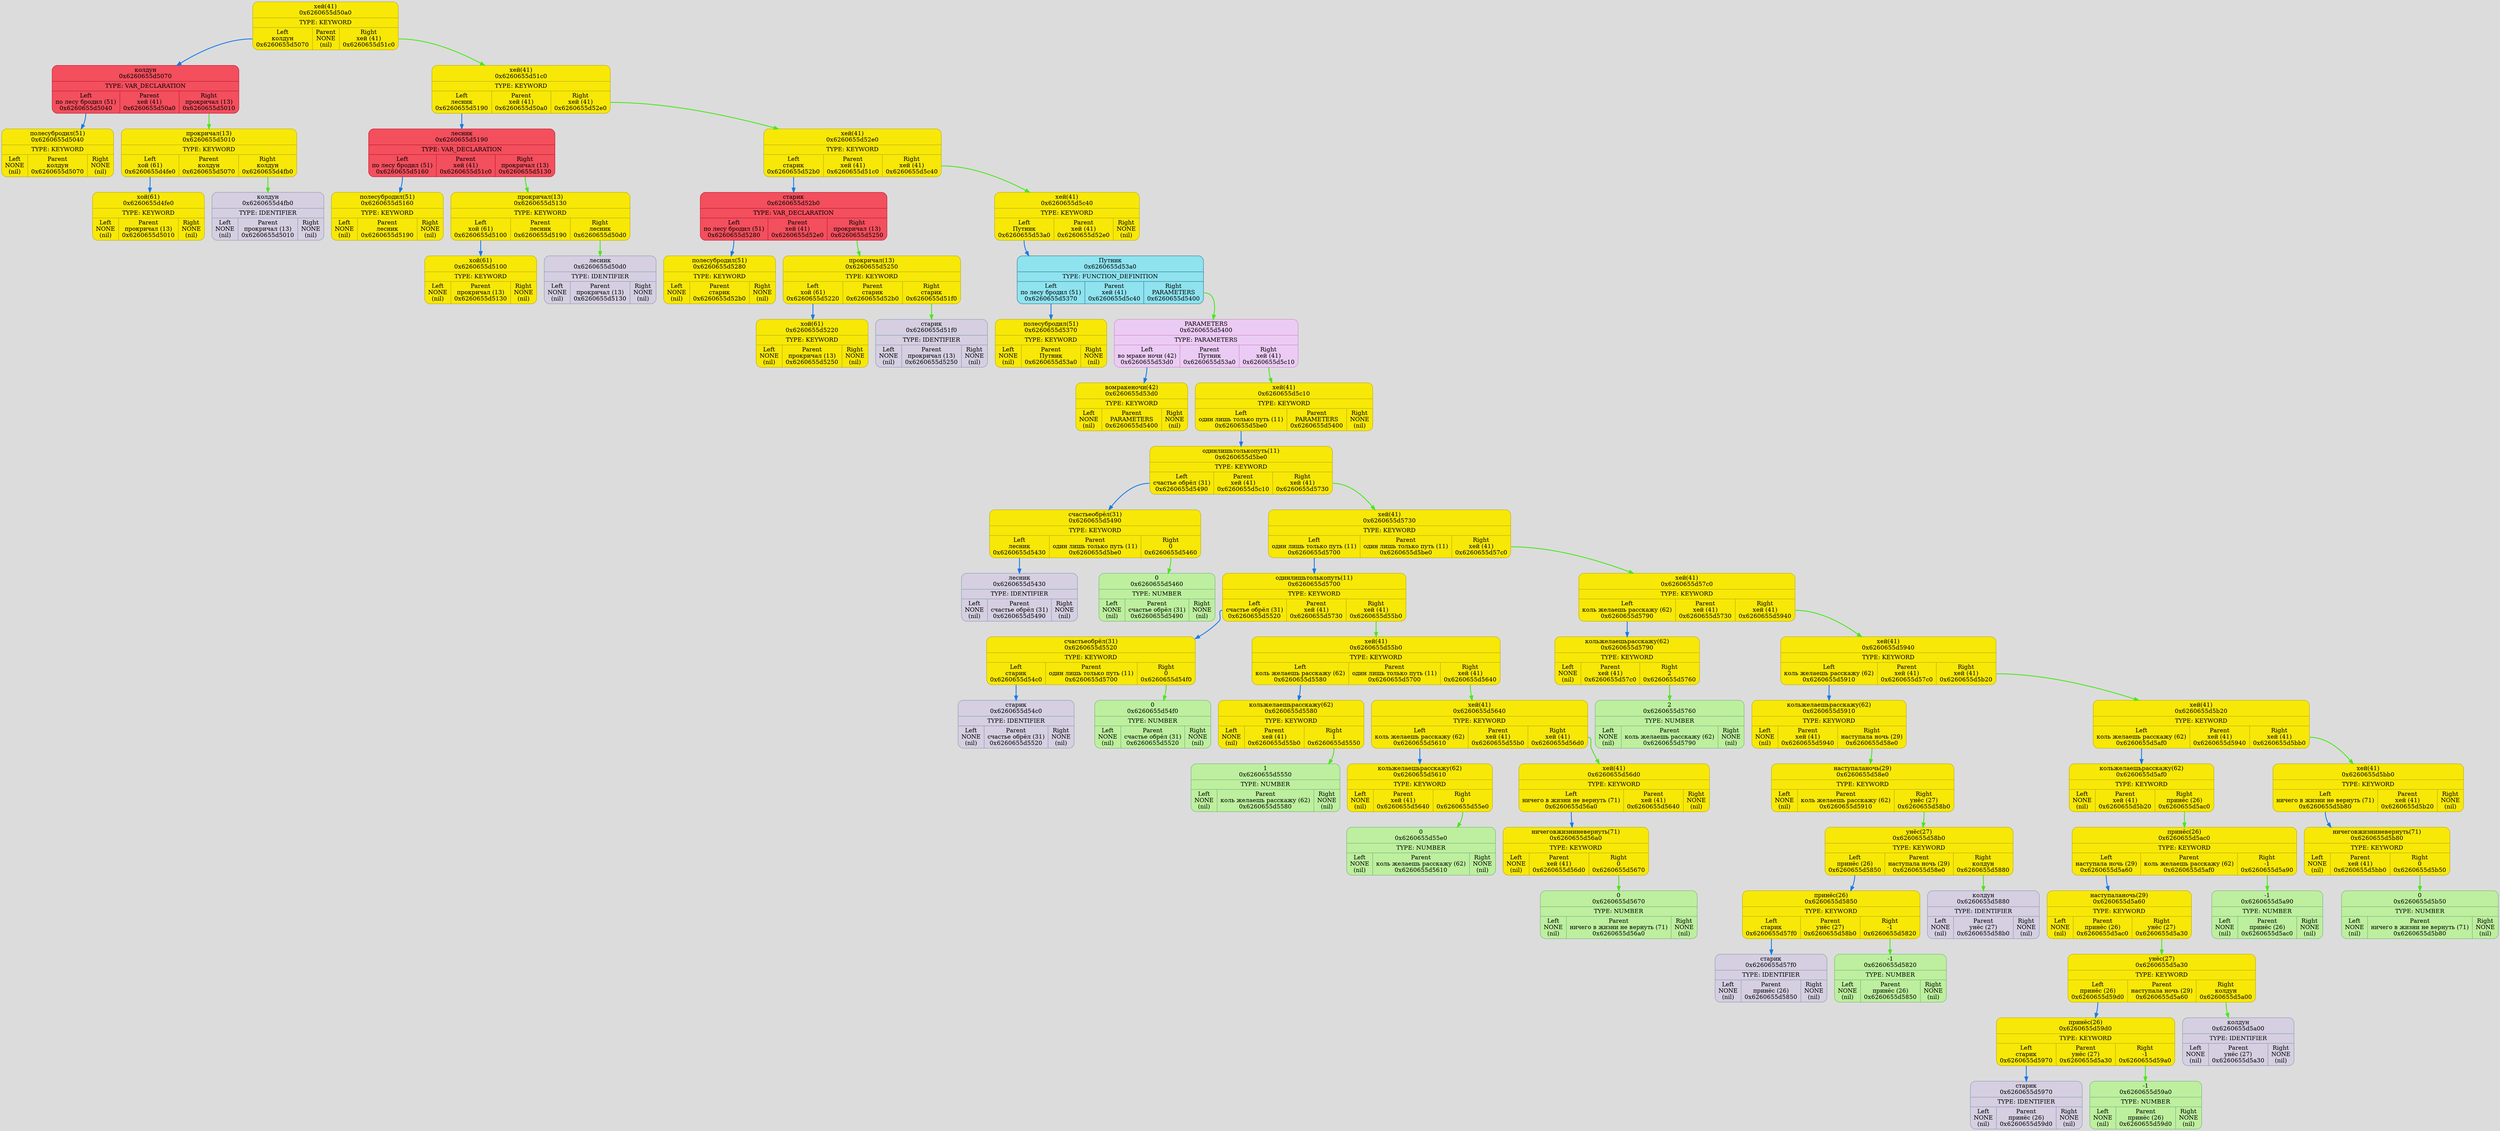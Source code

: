 digraph {
	fontname = "UbuntuMono";
	bgcolor = "#DCDCDC";

	node0x6260655d50a0 [ shape = Mrecord; style = filled; fillcolor = "#F8E807"; color = "#B6AA05"; fontcolor = "#000000"; label = " { хей (41)\n0x6260655d50a0 | TYPE: KEYWORD| { <left> Left\nколдун\n0x6260655d5070 | Parent\nNONE\n(nil) | <right> Right\nхей (41)\n0x6260655d51c0 } } "; ];
	node0x6260655d50a0:<left> -> node0x6260655d5070 [ style = "bold"; color = "#187AE8"; label = ""; ];
	node0x6260655d5070 [ shape = Mrecord; style = filled; fillcolor = "#F34F5D"; color = "#BD132F"; fontcolor = "#000000"; label = " { колдун\n0x6260655d5070 | TYPE: VAR_DECLARATION| { <left> Left\nпо лесу бродил (51)\n0x6260655d5040 | Parent\nхей (41)\n0x6260655d50a0 | <right> Right\nпрокричал (13)\n0x6260655d5010 } } "; ];
	node0x6260655d5070:<left> -> node0x6260655d5040 [ style = "bold"; color = "#187AE8"; label = ""; ];
	node0x6260655d5040 [ shape = Mrecord; style = filled; fillcolor = "#F8E807"; color = "#B6AA05"; fontcolor = "#000000"; label = " { по лесу бродил (51)\n0x6260655d5040 | TYPE: KEYWORD| { <left> Left\nNONE\n(nil) | Parent\nколдун\n0x6260655d5070 | <right> Right\nNONE\n(nil) } } "; ];
	node0x6260655d5010 [ shape = Mrecord; style = filled; fillcolor = "#F8E807"; color = "#B6AA05"; fontcolor = "#000000"; label = " { прокричал (13)\n0x6260655d5010 | TYPE: KEYWORD| { <left> Left\nхой (61)\n0x6260655d4fe0 | Parent\nколдун\n0x6260655d5070 | <right> Right\nколдун\n0x6260655d4fb0 } } "; ];
	node0x6260655d5010:<left> -> node0x6260655d4fe0 [ style = "bold"; color = "#187AE8"; label = ""; ];
	node0x6260655d4fe0 [ shape = Mrecord; style = filled; fillcolor = "#F8E807"; color = "#B6AA05"; fontcolor = "#000000"; label = " { хой (61)\n0x6260655d4fe0 | TYPE: KEYWORD| { <left> Left\nNONE\n(nil) | Parent\nпрокричал (13)\n0x6260655d5010 | <right> Right\nNONE\n(nil) } } "; ];
	node0x6260655d4fb0 [ shape = Mrecord; style = filled; fillcolor = "#D5CFE1"; color = "#8797b2"; fontcolor = "#000000"; label = " { колдун\n0x6260655d4fb0 | TYPE: IDENTIFIER| { <left> Left\nNONE\n(nil) | Parent\nпрокричал (13)\n0x6260655d5010 | <right> Right\nNONE\n(nil) } } "; ];
	node0x6260655d5010:<right> -> node0x6260655d4fb0 [ style = "bold"; color = "#48E818"; label = ""; ];
	node0x6260655d5070:<right> -> node0x6260655d5010 [ style = "bold"; color = "#48E818"; label = ""; ];
	node0x6260655d51c0 [ shape = Mrecord; style = filled; fillcolor = "#F8E807"; color = "#B6AA05"; fontcolor = "#000000"; label = " { хей (41)\n0x6260655d51c0 | TYPE: KEYWORD| { <left> Left\nлесник\n0x6260655d5190 | Parent\nхей (41)\n0x6260655d50a0 | <right> Right\nхей (41)\n0x6260655d52e0 } } "; ];
	node0x6260655d51c0:<left> -> node0x6260655d5190 [ style = "bold"; color = "#187AE8"; label = ""; ];
	node0x6260655d5190 [ shape = Mrecord; style = filled; fillcolor = "#F34F5D"; color = "#BD132F"; fontcolor = "#000000"; label = " { лесник\n0x6260655d5190 | TYPE: VAR_DECLARATION| { <left> Left\nпо лесу бродил (51)\n0x6260655d5160 | Parent\nхей (41)\n0x6260655d51c0 | <right> Right\nпрокричал (13)\n0x6260655d5130 } } "; ];
	node0x6260655d5190:<left> -> node0x6260655d5160 [ style = "bold"; color = "#187AE8"; label = ""; ];
	node0x6260655d5160 [ shape = Mrecord; style = filled; fillcolor = "#F8E807"; color = "#B6AA05"; fontcolor = "#000000"; label = " { по лесу бродил (51)\n0x6260655d5160 | TYPE: KEYWORD| { <left> Left\nNONE\n(nil) | Parent\nлесник\n0x6260655d5190 | <right> Right\nNONE\n(nil) } } "; ];
	node0x6260655d5130 [ shape = Mrecord; style = filled; fillcolor = "#F8E807"; color = "#B6AA05"; fontcolor = "#000000"; label = " { прокричал (13)\n0x6260655d5130 | TYPE: KEYWORD| { <left> Left\nхой (61)\n0x6260655d5100 | Parent\nлесник\n0x6260655d5190 | <right> Right\nлесник\n0x6260655d50d0 } } "; ];
	node0x6260655d5130:<left> -> node0x6260655d5100 [ style = "bold"; color = "#187AE8"; label = ""; ];
	node0x6260655d5100 [ shape = Mrecord; style = filled; fillcolor = "#F8E807"; color = "#B6AA05"; fontcolor = "#000000"; label = " { хой (61)\n0x6260655d5100 | TYPE: KEYWORD| { <left> Left\nNONE\n(nil) | Parent\nпрокричал (13)\n0x6260655d5130 | <right> Right\nNONE\n(nil) } } "; ];
	node0x6260655d50d0 [ shape = Mrecord; style = filled; fillcolor = "#D5CFE1"; color = "#8797b2"; fontcolor = "#000000"; label = " { лесник\n0x6260655d50d0 | TYPE: IDENTIFIER| { <left> Left\nNONE\n(nil) | Parent\nпрокричал (13)\n0x6260655d5130 | <right> Right\nNONE\n(nil) } } "; ];
	node0x6260655d5130:<right> -> node0x6260655d50d0 [ style = "bold"; color = "#48E818"; label = ""; ];
	node0x6260655d5190:<right> -> node0x6260655d5130 [ style = "bold"; color = "#48E818"; label = ""; ];
	node0x6260655d52e0 [ shape = Mrecord; style = filled; fillcolor = "#F8E807"; color = "#B6AA05"; fontcolor = "#000000"; label = " { хей (41)\n0x6260655d52e0 | TYPE: KEYWORD| { <left> Left\nстарик\n0x6260655d52b0 | Parent\nхей (41)\n0x6260655d51c0 | <right> Right\nхей (41)\n0x6260655d5c40 } } "; ];
	node0x6260655d52e0:<left> -> node0x6260655d52b0 [ style = "bold"; color = "#187AE8"; label = ""; ];
	node0x6260655d52b0 [ shape = Mrecord; style = filled; fillcolor = "#F34F5D"; color = "#BD132F"; fontcolor = "#000000"; label = " { старик\n0x6260655d52b0 | TYPE: VAR_DECLARATION| { <left> Left\nпо лесу бродил (51)\n0x6260655d5280 | Parent\nхей (41)\n0x6260655d52e0 | <right> Right\nпрокричал (13)\n0x6260655d5250 } } "; ];
	node0x6260655d52b0:<left> -> node0x6260655d5280 [ style = "bold"; color = "#187AE8"; label = ""; ];
	node0x6260655d5280 [ shape = Mrecord; style = filled; fillcolor = "#F8E807"; color = "#B6AA05"; fontcolor = "#000000"; label = " { по лесу бродил (51)\n0x6260655d5280 | TYPE: KEYWORD| { <left> Left\nNONE\n(nil) | Parent\nстарик\n0x6260655d52b0 | <right> Right\nNONE\n(nil) } } "; ];
	node0x6260655d5250 [ shape = Mrecord; style = filled; fillcolor = "#F8E807"; color = "#B6AA05"; fontcolor = "#000000"; label = " { прокричал (13)\n0x6260655d5250 | TYPE: KEYWORD| { <left> Left\nхой (61)\n0x6260655d5220 | Parent\nстарик\n0x6260655d52b0 | <right> Right\nстарик\n0x6260655d51f0 } } "; ];
	node0x6260655d5250:<left> -> node0x6260655d5220 [ style = "bold"; color = "#187AE8"; label = ""; ];
	node0x6260655d5220 [ shape = Mrecord; style = filled; fillcolor = "#F8E807"; color = "#B6AA05"; fontcolor = "#000000"; label = " { хой (61)\n0x6260655d5220 | TYPE: KEYWORD| { <left> Left\nNONE\n(nil) | Parent\nпрокричал (13)\n0x6260655d5250 | <right> Right\nNONE\n(nil) } } "; ];
	node0x6260655d51f0 [ shape = Mrecord; style = filled; fillcolor = "#D5CFE1"; color = "#8797b2"; fontcolor = "#000000"; label = " { старик\n0x6260655d51f0 | TYPE: IDENTIFIER| { <left> Left\nNONE\n(nil) | Parent\nпрокричал (13)\n0x6260655d5250 | <right> Right\nNONE\n(nil) } } "; ];
	node0x6260655d5250:<right> -> node0x6260655d51f0 [ style = "bold"; color = "#48E818"; label = ""; ];
	node0x6260655d52b0:<right> -> node0x6260655d5250 [ style = "bold"; color = "#48E818"; label = ""; ];
	node0x6260655d5c40 [ shape = Mrecord; style = filled; fillcolor = "#F8E807"; color = "#B6AA05"; fontcolor = "#000000"; label = " { хей (41)\n0x6260655d5c40 | TYPE: KEYWORD| { <left> Left\nПутник\n0x6260655d53a0 | Parent\nхей (41)\n0x6260655d52e0 | <right> Right\nNONE\n(nil) } } "; ];
	node0x6260655d5c40:<left> -> node0x6260655d53a0 [ style = "bold"; color = "#187AE8"; label = ""; ];
	node0x6260655d53a0 [ shape = Mrecord; style = filled; fillcolor = "#8EE3EF"; color = "#37718E"; fontcolor = "#000000"; label = " { Путник\n0x6260655d53a0 | TYPE: FUNCTION_DEFINITION| { <left> Left\nпо лесу бродил (51)\n0x6260655d5370 | Parent\nхей (41)\n0x6260655d5c40 | <right> Right\nPARAMETERS\n0x6260655d5400 } } "; ];
	node0x6260655d53a0:<left> -> node0x6260655d5370 [ style = "bold"; color = "#187AE8"; label = ""; ];
	node0x6260655d5370 [ shape = Mrecord; style = filled; fillcolor = "#F8E807"; color = "#B6AA05"; fontcolor = "#000000"; label = " { по лесу бродил (51)\n0x6260655d5370 | TYPE: KEYWORD| { <left> Left\nNONE\n(nil) | Parent\nПутник\n0x6260655d53a0 | <right> Right\nNONE\n(nil) } } "; ];
	node0x6260655d5400 [ shape = Mrecord; style = filled; fillcolor = "#EBCBF4"; color = "#C986C3"; fontcolor = "#000000"; label = " { PARAMETERS\n0x6260655d5400 | TYPE: PARAMETERS| { <left> Left\nво мраке ночи (42)\n0x6260655d53d0 | Parent\nПутник\n0x6260655d53a0 | <right> Right\nхей (41)\n0x6260655d5c10 } } "; ];
	node0x6260655d5400:<left> -> node0x6260655d53d0 [ style = "bold"; color = "#187AE8"; label = ""; ];
	node0x6260655d53d0 [ shape = Mrecord; style = filled; fillcolor = "#F8E807"; color = "#B6AA05"; fontcolor = "#000000"; label = " { во мраке ночи (42)\n0x6260655d53d0 | TYPE: KEYWORD| { <left> Left\nNONE\n(nil) | Parent\nPARAMETERS\n0x6260655d5400 | <right> Right\nNONE\n(nil) } } "; ];
	node0x6260655d5c10 [ shape = Mrecord; style = filled; fillcolor = "#F8E807"; color = "#B6AA05"; fontcolor = "#000000"; label = " { хей (41)\n0x6260655d5c10 | TYPE: KEYWORD| { <left> Left\nодин лишь только путь (11)\n0x6260655d5be0 | Parent\nPARAMETERS\n0x6260655d5400 | <right> Right\nNONE\n(nil) } } "; ];
	node0x6260655d5c10:<left> -> node0x6260655d5be0 [ style = "bold"; color = "#187AE8"; label = ""; ];
	node0x6260655d5be0 [ shape = Mrecord; style = filled; fillcolor = "#F8E807"; color = "#B6AA05"; fontcolor = "#000000"; label = " { один лишь только путь (11)\n0x6260655d5be0 | TYPE: KEYWORD| { <left> Left\nсчастье обрёл (31)\n0x6260655d5490 | Parent\nхей (41)\n0x6260655d5c10 | <right> Right\nхей (41)\n0x6260655d5730 } } "; ];
	node0x6260655d5be0:<left> -> node0x6260655d5490 [ style = "bold"; color = "#187AE8"; label = ""; ];
	node0x6260655d5490 [ shape = Mrecord; style = filled; fillcolor = "#F8E807"; color = "#B6AA05"; fontcolor = "#000000"; label = " { счастье обрёл (31)\n0x6260655d5490 | TYPE: KEYWORD| { <left> Left\nлесник\n0x6260655d5430 | Parent\nодин лишь только путь (11)\n0x6260655d5be0 | <right> Right\n0\n0x6260655d5460 } } "; ];
	node0x6260655d5490:<left> -> node0x6260655d5430 [ style = "bold"; color = "#187AE8"; label = ""; ];
	node0x6260655d5430 [ shape = Mrecord; style = filled; fillcolor = "#D5CFE1"; color = "#8797b2"; fontcolor = "#000000"; label = " { лесник\n0x6260655d5430 | TYPE: IDENTIFIER| { <left> Left\nNONE\n(nil) | Parent\nсчастье обрёл (31)\n0x6260655d5490 | <right> Right\nNONE\n(nil) } } "; ];
	node0x6260655d5460 [ shape = Mrecord; style = filled; fillcolor = "#BDEF9E"; color = "#74AF80"; fontcolor = "#000000"; label = " { 0\n0x6260655d5460 | TYPE: NUMBER| { <left> Left\nNONE\n(nil) | Parent\nсчастье обрёл (31)\n0x6260655d5490 | <right> Right\nNONE\n(nil) } } "; ];
	node0x6260655d5490:<right> -> node0x6260655d5460 [ style = "bold"; color = "#48E818"; label = ""; ];
	node0x6260655d5730 [ shape = Mrecord; style = filled; fillcolor = "#F8E807"; color = "#B6AA05"; fontcolor = "#000000"; label = " { хей (41)\n0x6260655d5730 | TYPE: KEYWORD| { <left> Left\nодин лишь только путь (11)\n0x6260655d5700 | Parent\nодин лишь только путь (11)\n0x6260655d5be0 | <right> Right\nхей (41)\n0x6260655d57c0 } } "; ];
	node0x6260655d5730:<left> -> node0x6260655d5700 [ style = "bold"; color = "#187AE8"; label = ""; ];
	node0x6260655d5700 [ shape = Mrecord; style = filled; fillcolor = "#F8E807"; color = "#B6AA05"; fontcolor = "#000000"; label = " { один лишь только путь (11)\n0x6260655d5700 | TYPE: KEYWORD| { <left> Left\nсчастье обрёл (31)\n0x6260655d5520 | Parent\nхей (41)\n0x6260655d5730 | <right> Right\nхей (41)\n0x6260655d55b0 } } "; ];
	node0x6260655d5700:<left> -> node0x6260655d5520 [ style = "bold"; color = "#187AE8"; label = ""; ];
	node0x6260655d5520 [ shape = Mrecord; style = filled; fillcolor = "#F8E807"; color = "#B6AA05"; fontcolor = "#000000"; label = " { счастье обрёл (31)\n0x6260655d5520 | TYPE: KEYWORD| { <left> Left\nстарик\n0x6260655d54c0 | Parent\nодин лишь только путь (11)\n0x6260655d5700 | <right> Right\n0\n0x6260655d54f0 } } "; ];
	node0x6260655d5520:<left> -> node0x6260655d54c0 [ style = "bold"; color = "#187AE8"; label = ""; ];
	node0x6260655d54c0 [ shape = Mrecord; style = filled; fillcolor = "#D5CFE1"; color = "#8797b2"; fontcolor = "#000000"; label = " { старик\n0x6260655d54c0 | TYPE: IDENTIFIER| { <left> Left\nNONE\n(nil) | Parent\nсчастье обрёл (31)\n0x6260655d5520 | <right> Right\nNONE\n(nil) } } "; ];
	node0x6260655d54f0 [ shape = Mrecord; style = filled; fillcolor = "#BDEF9E"; color = "#74AF80"; fontcolor = "#000000"; label = " { 0\n0x6260655d54f0 | TYPE: NUMBER| { <left> Left\nNONE\n(nil) | Parent\nсчастье обрёл (31)\n0x6260655d5520 | <right> Right\nNONE\n(nil) } } "; ];
	node0x6260655d5520:<right> -> node0x6260655d54f0 [ style = "bold"; color = "#48E818"; label = ""; ];
	node0x6260655d55b0 [ shape = Mrecord; style = filled; fillcolor = "#F8E807"; color = "#B6AA05"; fontcolor = "#000000"; label = " { хей (41)\n0x6260655d55b0 | TYPE: KEYWORD| { <left> Left\nколь желаешь расскажу (62)\n0x6260655d5580 | Parent\nодин лишь только путь (11)\n0x6260655d5700 | <right> Right\nхей (41)\n0x6260655d5640 } } "; ];
	node0x6260655d55b0:<left> -> node0x6260655d5580 [ style = "bold"; color = "#187AE8"; label = ""; ];
	node0x6260655d5580 [ shape = Mrecord; style = filled; fillcolor = "#F8E807"; color = "#B6AA05"; fontcolor = "#000000"; label = " { коль желаешь расскажу (62)\n0x6260655d5580 | TYPE: KEYWORD| { <left> Left\nNONE\n(nil) | Parent\nхей (41)\n0x6260655d55b0 | <right> Right\n1\n0x6260655d5550 } } "; ];
	node0x6260655d5550 [ shape = Mrecord; style = filled; fillcolor = "#BDEF9E"; color = "#74AF80"; fontcolor = "#000000"; label = " { 1\n0x6260655d5550 | TYPE: NUMBER| { <left> Left\nNONE\n(nil) | Parent\nколь желаешь расскажу (62)\n0x6260655d5580 | <right> Right\nNONE\n(nil) } } "; ];
	node0x6260655d5580:<right> -> node0x6260655d5550 [ style = "bold"; color = "#48E818"; label = ""; ];
	node0x6260655d5640 [ shape = Mrecord; style = filled; fillcolor = "#F8E807"; color = "#B6AA05"; fontcolor = "#000000"; label = " { хей (41)\n0x6260655d5640 | TYPE: KEYWORD| { <left> Left\nколь желаешь расскажу (62)\n0x6260655d5610 | Parent\nхей (41)\n0x6260655d55b0 | <right> Right\nхей (41)\n0x6260655d56d0 } } "; ];
	node0x6260655d5640:<left> -> node0x6260655d5610 [ style = "bold"; color = "#187AE8"; label = ""; ];
	node0x6260655d5610 [ shape = Mrecord; style = filled; fillcolor = "#F8E807"; color = "#B6AA05"; fontcolor = "#000000"; label = " { коль желаешь расскажу (62)\n0x6260655d5610 | TYPE: KEYWORD| { <left> Left\nNONE\n(nil) | Parent\nхей (41)\n0x6260655d5640 | <right> Right\n0\n0x6260655d55e0 } } "; ];
	node0x6260655d55e0 [ shape = Mrecord; style = filled; fillcolor = "#BDEF9E"; color = "#74AF80"; fontcolor = "#000000"; label = " { 0\n0x6260655d55e0 | TYPE: NUMBER| { <left> Left\nNONE\n(nil) | Parent\nколь желаешь расскажу (62)\n0x6260655d5610 | <right> Right\nNONE\n(nil) } } "; ];
	node0x6260655d5610:<right> -> node0x6260655d55e0 [ style = "bold"; color = "#48E818"; label = ""; ];
	node0x6260655d56d0 [ shape = Mrecord; style = filled; fillcolor = "#F8E807"; color = "#B6AA05"; fontcolor = "#000000"; label = " { хей (41)\n0x6260655d56d0 | TYPE: KEYWORD| { <left> Left\nничего в жизни не вернуть (71)\n0x6260655d56a0 | Parent\nхей (41)\n0x6260655d5640 | <right> Right\nNONE\n(nil) } } "; ];
	node0x6260655d56d0:<left> -> node0x6260655d56a0 [ style = "bold"; color = "#187AE8"; label = ""; ];
	node0x6260655d56a0 [ shape = Mrecord; style = filled; fillcolor = "#F8E807"; color = "#B6AA05"; fontcolor = "#000000"; label = " { ничего в жизни не вернуть (71)\n0x6260655d56a0 | TYPE: KEYWORD| { <left> Left\nNONE\n(nil) | Parent\nхей (41)\n0x6260655d56d0 | <right> Right\n0\n0x6260655d5670 } } "; ];
	node0x6260655d5670 [ shape = Mrecord; style = filled; fillcolor = "#BDEF9E"; color = "#74AF80"; fontcolor = "#000000"; label = " { 0\n0x6260655d5670 | TYPE: NUMBER| { <left> Left\nNONE\n(nil) | Parent\nничего в жизни не вернуть (71)\n0x6260655d56a0 | <right> Right\nNONE\n(nil) } } "; ];
	node0x6260655d56a0:<right> -> node0x6260655d5670 [ style = "bold"; color = "#48E818"; label = ""; ];
	node0x6260655d5640:<right> -> node0x6260655d56d0 [ style = "bold"; color = "#48E818"; label = ""; ];
	node0x6260655d55b0:<right> -> node0x6260655d5640 [ style = "bold"; color = "#48E818"; label = ""; ];
	node0x6260655d5700:<right> -> node0x6260655d55b0 [ style = "bold"; color = "#48E818"; label = ""; ];
	node0x6260655d57c0 [ shape = Mrecord; style = filled; fillcolor = "#F8E807"; color = "#B6AA05"; fontcolor = "#000000"; label = " { хей (41)\n0x6260655d57c0 | TYPE: KEYWORD| { <left> Left\nколь желаешь расскажу (62)\n0x6260655d5790 | Parent\nхей (41)\n0x6260655d5730 | <right> Right\nхей (41)\n0x6260655d5940 } } "; ];
	node0x6260655d57c0:<left> -> node0x6260655d5790 [ style = "bold"; color = "#187AE8"; label = ""; ];
	node0x6260655d5790 [ shape = Mrecord; style = filled; fillcolor = "#F8E807"; color = "#B6AA05"; fontcolor = "#000000"; label = " { коль желаешь расскажу (62)\n0x6260655d5790 | TYPE: KEYWORD| { <left> Left\nNONE\n(nil) | Parent\nхей (41)\n0x6260655d57c0 | <right> Right\n2\n0x6260655d5760 } } "; ];
	node0x6260655d5760 [ shape = Mrecord; style = filled; fillcolor = "#BDEF9E"; color = "#74AF80"; fontcolor = "#000000"; label = " { 2\n0x6260655d5760 | TYPE: NUMBER| { <left> Left\nNONE\n(nil) | Parent\nколь желаешь расскажу (62)\n0x6260655d5790 | <right> Right\nNONE\n(nil) } } "; ];
	node0x6260655d5790:<right> -> node0x6260655d5760 [ style = "bold"; color = "#48E818"; label = ""; ];
	node0x6260655d5940 [ shape = Mrecord; style = filled; fillcolor = "#F8E807"; color = "#B6AA05"; fontcolor = "#000000"; label = " { хей (41)\n0x6260655d5940 | TYPE: KEYWORD| { <left> Left\nколь желаешь расскажу (62)\n0x6260655d5910 | Parent\nхей (41)\n0x6260655d57c0 | <right> Right\nхей (41)\n0x6260655d5b20 } } "; ];
	node0x6260655d5940:<left> -> node0x6260655d5910 [ style = "bold"; color = "#187AE8"; label = ""; ];
	node0x6260655d5910 [ shape = Mrecord; style = filled; fillcolor = "#F8E807"; color = "#B6AA05"; fontcolor = "#000000"; label = " { коль желаешь расскажу (62)\n0x6260655d5910 | TYPE: KEYWORD| { <left> Left\nNONE\n(nil) | Parent\nхей (41)\n0x6260655d5940 | <right> Right\nнаступала ночь (29)\n0x6260655d58e0 } } "; ];
	node0x6260655d58e0 [ shape = Mrecord; style = filled; fillcolor = "#F8E807"; color = "#B6AA05"; fontcolor = "#000000"; label = " { наступала ночь (29)\n0x6260655d58e0 | TYPE: KEYWORD| { <left> Left\nNONE\n(nil) | Parent\nколь желаешь расскажу (62)\n0x6260655d5910 | <right> Right\nунёс (27)\n0x6260655d58b0 } } "; ];
	node0x6260655d58b0 [ shape = Mrecord; style = filled; fillcolor = "#F8E807"; color = "#B6AA05"; fontcolor = "#000000"; label = " { унёс (27)\n0x6260655d58b0 | TYPE: KEYWORD| { <left> Left\nпринёс (26)\n0x6260655d5850 | Parent\nнаступала ночь (29)\n0x6260655d58e0 | <right> Right\nколдун\n0x6260655d5880 } } "; ];
	node0x6260655d58b0:<left> -> node0x6260655d5850 [ style = "bold"; color = "#187AE8"; label = ""; ];
	node0x6260655d5850 [ shape = Mrecord; style = filled; fillcolor = "#F8E807"; color = "#B6AA05"; fontcolor = "#000000"; label = " { принёс (26)\n0x6260655d5850 | TYPE: KEYWORD| { <left> Left\nстарик\n0x6260655d57f0 | Parent\nунёс (27)\n0x6260655d58b0 | <right> Right\n-1\n0x6260655d5820 } } "; ];
	node0x6260655d5850:<left> -> node0x6260655d57f0 [ style = "bold"; color = "#187AE8"; label = ""; ];
	node0x6260655d57f0 [ shape = Mrecord; style = filled; fillcolor = "#D5CFE1"; color = "#8797b2"; fontcolor = "#000000"; label = " { старик\n0x6260655d57f0 | TYPE: IDENTIFIER| { <left> Left\nNONE\n(nil) | Parent\nпринёс (26)\n0x6260655d5850 | <right> Right\nNONE\n(nil) } } "; ];
	node0x6260655d5820 [ shape = Mrecord; style = filled; fillcolor = "#BDEF9E"; color = "#74AF80"; fontcolor = "#000000"; label = " { -1\n0x6260655d5820 | TYPE: NUMBER| { <left> Left\nNONE\n(nil) | Parent\nпринёс (26)\n0x6260655d5850 | <right> Right\nNONE\n(nil) } } "; ];
	node0x6260655d5850:<right> -> node0x6260655d5820 [ style = "bold"; color = "#48E818"; label = ""; ];
	node0x6260655d5880 [ shape = Mrecord; style = filled; fillcolor = "#D5CFE1"; color = "#8797b2"; fontcolor = "#000000"; label = " { колдун\n0x6260655d5880 | TYPE: IDENTIFIER| { <left> Left\nNONE\n(nil) | Parent\nунёс (27)\n0x6260655d58b0 | <right> Right\nNONE\n(nil) } } "; ];
	node0x6260655d58b0:<right> -> node0x6260655d5880 [ style = "bold"; color = "#48E818"; label = ""; ];
	node0x6260655d58e0:<right> -> node0x6260655d58b0 [ style = "bold"; color = "#48E818"; label = ""; ];
	node0x6260655d5910:<right> -> node0x6260655d58e0 [ style = "bold"; color = "#48E818"; label = ""; ];
	node0x6260655d5b20 [ shape = Mrecord; style = filled; fillcolor = "#F8E807"; color = "#B6AA05"; fontcolor = "#000000"; label = " { хей (41)\n0x6260655d5b20 | TYPE: KEYWORD| { <left> Left\nколь желаешь расскажу (62)\n0x6260655d5af0 | Parent\nхей (41)\n0x6260655d5940 | <right> Right\nхей (41)\n0x6260655d5bb0 } } "; ];
	node0x6260655d5b20:<left> -> node0x6260655d5af0 [ style = "bold"; color = "#187AE8"; label = ""; ];
	node0x6260655d5af0 [ shape = Mrecord; style = filled; fillcolor = "#F8E807"; color = "#B6AA05"; fontcolor = "#000000"; label = " { коль желаешь расскажу (62)\n0x6260655d5af0 | TYPE: KEYWORD| { <left> Left\nNONE\n(nil) | Parent\nхей (41)\n0x6260655d5b20 | <right> Right\nпринёс (26)\n0x6260655d5ac0 } } "; ];
	node0x6260655d5ac0 [ shape = Mrecord; style = filled; fillcolor = "#F8E807"; color = "#B6AA05"; fontcolor = "#000000"; label = " { принёс (26)\n0x6260655d5ac0 | TYPE: KEYWORD| { <left> Left\nнаступала ночь (29)\n0x6260655d5a60 | Parent\nколь желаешь расскажу (62)\n0x6260655d5af0 | <right> Right\n-1\n0x6260655d5a90 } } "; ];
	node0x6260655d5ac0:<left> -> node0x6260655d5a60 [ style = "bold"; color = "#187AE8"; label = ""; ];
	node0x6260655d5a60 [ shape = Mrecord; style = filled; fillcolor = "#F8E807"; color = "#B6AA05"; fontcolor = "#000000"; label = " { наступала ночь (29)\n0x6260655d5a60 | TYPE: KEYWORD| { <left> Left\nNONE\n(nil) | Parent\nпринёс (26)\n0x6260655d5ac0 | <right> Right\nунёс (27)\n0x6260655d5a30 } } "; ];
	node0x6260655d5a30 [ shape = Mrecord; style = filled; fillcolor = "#F8E807"; color = "#B6AA05"; fontcolor = "#000000"; label = " { унёс (27)\n0x6260655d5a30 | TYPE: KEYWORD| { <left> Left\nпринёс (26)\n0x6260655d59d0 | Parent\nнаступала ночь (29)\n0x6260655d5a60 | <right> Right\nколдун\n0x6260655d5a00 } } "; ];
	node0x6260655d5a30:<left> -> node0x6260655d59d0 [ style = "bold"; color = "#187AE8"; label = ""; ];
	node0x6260655d59d0 [ shape = Mrecord; style = filled; fillcolor = "#F8E807"; color = "#B6AA05"; fontcolor = "#000000"; label = " { принёс (26)\n0x6260655d59d0 | TYPE: KEYWORD| { <left> Left\nстарик\n0x6260655d5970 | Parent\nунёс (27)\n0x6260655d5a30 | <right> Right\n-1\n0x6260655d59a0 } } "; ];
	node0x6260655d59d0:<left> -> node0x6260655d5970 [ style = "bold"; color = "#187AE8"; label = ""; ];
	node0x6260655d5970 [ shape = Mrecord; style = filled; fillcolor = "#D5CFE1"; color = "#8797b2"; fontcolor = "#000000"; label = " { старик\n0x6260655d5970 | TYPE: IDENTIFIER| { <left> Left\nNONE\n(nil) | Parent\nпринёс (26)\n0x6260655d59d0 | <right> Right\nNONE\n(nil) } } "; ];
	node0x6260655d59a0 [ shape = Mrecord; style = filled; fillcolor = "#BDEF9E"; color = "#74AF80"; fontcolor = "#000000"; label = " { -1\n0x6260655d59a0 | TYPE: NUMBER| { <left> Left\nNONE\n(nil) | Parent\nпринёс (26)\n0x6260655d59d0 | <right> Right\nNONE\n(nil) } } "; ];
	node0x6260655d59d0:<right> -> node0x6260655d59a0 [ style = "bold"; color = "#48E818"; label = ""; ];
	node0x6260655d5a00 [ shape = Mrecord; style = filled; fillcolor = "#D5CFE1"; color = "#8797b2"; fontcolor = "#000000"; label = " { колдун\n0x6260655d5a00 | TYPE: IDENTIFIER| { <left> Left\nNONE\n(nil) | Parent\nунёс (27)\n0x6260655d5a30 | <right> Right\nNONE\n(nil) } } "; ];
	node0x6260655d5a30:<right> -> node0x6260655d5a00 [ style = "bold"; color = "#48E818"; label = ""; ];
	node0x6260655d5a60:<right> -> node0x6260655d5a30 [ style = "bold"; color = "#48E818"; label = ""; ];
	node0x6260655d5a90 [ shape = Mrecord; style = filled; fillcolor = "#BDEF9E"; color = "#74AF80"; fontcolor = "#000000"; label = " { -1\n0x6260655d5a90 | TYPE: NUMBER| { <left> Left\nNONE\n(nil) | Parent\nпринёс (26)\n0x6260655d5ac0 | <right> Right\nNONE\n(nil) } } "; ];
	node0x6260655d5ac0:<right> -> node0x6260655d5a90 [ style = "bold"; color = "#48E818"; label = ""; ];
	node0x6260655d5af0:<right> -> node0x6260655d5ac0 [ style = "bold"; color = "#48E818"; label = ""; ];
	node0x6260655d5bb0 [ shape = Mrecord; style = filled; fillcolor = "#F8E807"; color = "#B6AA05"; fontcolor = "#000000"; label = " { хей (41)\n0x6260655d5bb0 | TYPE: KEYWORD| { <left> Left\nничего в жизни не вернуть (71)\n0x6260655d5b80 | Parent\nхей (41)\n0x6260655d5b20 | <right> Right\nNONE\n(nil) } } "; ];
	node0x6260655d5bb0:<left> -> node0x6260655d5b80 [ style = "bold"; color = "#187AE8"; label = ""; ];
	node0x6260655d5b80 [ shape = Mrecord; style = filled; fillcolor = "#F8E807"; color = "#B6AA05"; fontcolor = "#000000"; label = " { ничего в жизни не вернуть (71)\n0x6260655d5b80 | TYPE: KEYWORD| { <left> Left\nNONE\n(nil) | Parent\nхей (41)\n0x6260655d5bb0 | <right> Right\n0\n0x6260655d5b50 } } "; ];
	node0x6260655d5b50 [ shape = Mrecord; style = filled; fillcolor = "#BDEF9E"; color = "#74AF80"; fontcolor = "#000000"; label = " { 0\n0x6260655d5b50 | TYPE: NUMBER| { <left> Left\nNONE\n(nil) | Parent\nничего в жизни не вернуть (71)\n0x6260655d5b80 | <right> Right\nNONE\n(nil) } } "; ];
	node0x6260655d5b80:<right> -> node0x6260655d5b50 [ style = "bold"; color = "#48E818"; label = ""; ];
	node0x6260655d5b20:<right> -> node0x6260655d5bb0 [ style = "bold"; color = "#48E818"; label = ""; ];
	node0x6260655d5940:<right> -> node0x6260655d5b20 [ style = "bold"; color = "#48E818"; label = ""; ];
	node0x6260655d57c0:<right> -> node0x6260655d5940 [ style = "bold"; color = "#48E818"; label = ""; ];
	node0x6260655d5730:<right> -> node0x6260655d57c0 [ style = "bold"; color = "#48E818"; label = ""; ];
	node0x6260655d5be0:<right> -> node0x6260655d5730 [ style = "bold"; color = "#48E818"; label = ""; ];
	node0x6260655d5400:<right> -> node0x6260655d5c10 [ style = "bold"; color = "#48E818"; label = ""; ];
	node0x6260655d53a0:<right> -> node0x6260655d5400 [ style = "bold"; color = "#48E818"; label = ""; ];
	node0x6260655d52e0:<right> -> node0x6260655d5c40 [ style = "bold"; color = "#48E818"; label = ""; ];
	node0x6260655d51c0:<right> -> node0x6260655d52e0 [ style = "bold"; color = "#48E818"; label = ""; ];
	node0x6260655d50a0:<right> -> node0x6260655d51c0 [ style = "bold"; color = "#48E818"; label = ""; ];
}
